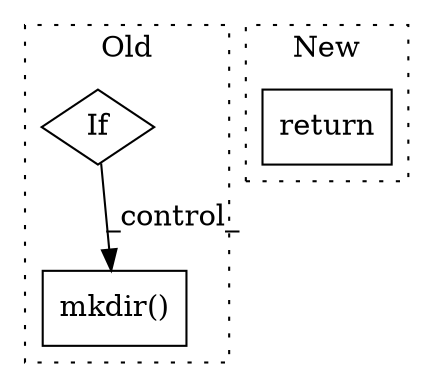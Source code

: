 digraph G {
subgraph cluster0 {
1 [label="mkdir()" a="75" s="6452" l="54" shape="box"];
3 [label="If" a="96" s="6032" l="3" shape="diamond"];
label = "Old";
style="dotted";
}
subgraph cluster1 {
2 [label="return" a="93" s="6992" l="7" shape="box"];
label = "New";
style="dotted";
}
3 -> 1 [label="_control_"];
}